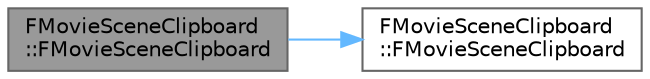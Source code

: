 digraph "FMovieSceneClipboard::FMovieSceneClipboard"
{
 // INTERACTIVE_SVG=YES
 // LATEX_PDF_SIZE
  bgcolor="transparent";
  edge [fontname=Helvetica,fontsize=10,labelfontname=Helvetica,labelfontsize=10];
  node [fontname=Helvetica,fontsize=10,shape=box,height=0.2,width=0.4];
  rankdir="LR";
  Node1 [id="Node000001",label="FMovieSceneClipboard\l::FMovieSceneClipboard",height=0.2,width=0.4,color="gray40", fillcolor="grey60", style="filled", fontcolor="black",tooltip="Copy construction/assignment."];
  Node1 -> Node2 [id="edge1_Node000001_Node000002",color="steelblue1",style="solid",tooltip=" "];
  Node2 [id="Node000002",label="FMovieSceneClipboard\l::FMovieSceneClipboard",height=0.2,width=0.4,color="grey40", fillcolor="white", style="filled",URL="$db/d47/classFMovieSceneClipboard.html#af84dab211407dfe66672c6d9ef406a7f",tooltip="Default Constructor."];
}
